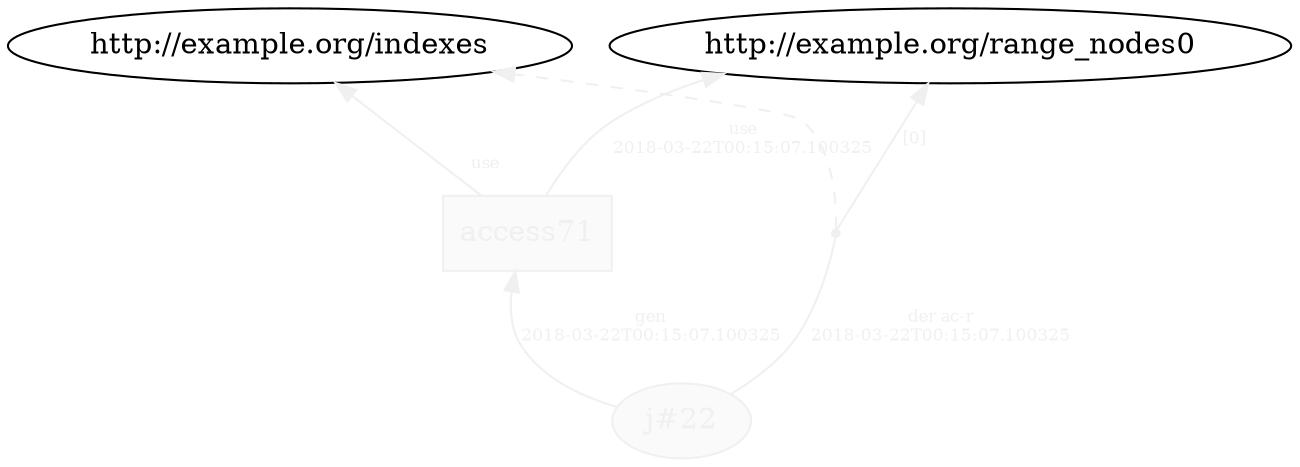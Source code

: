 digraph "PROV" { size="16,12"; rankdir="BT";
"http://example.org/j#22" [fillcolor="#FAFAFA",color="#F0F0F0",style="filled",fontcolor="#F0F0F0",label="j#22",URL="http://example.org/j#22"]
"http://example.org/access71" [fillcolor="#FAFAFA",color="#F0F0F0",shape="polygon",sides="4",style="filled",fontcolor="#F0F0F0",label="access71",URL="http://example.org/access71"]
"bn0" [shape="point",label="",fontcolor="#F0F0F0",color="#F0F0F0"]
"http://example.org/j#22" -> "bn0" [fontsize="8",distance="1.5",angle="60.0",rotation="20",label="der ac-r
2018-03-22T00:15:07.100325",arrowhead="none",fontcolor="#F0F0F0",color="#F0F0F0"]
"bn0" -> "http://example.org/indexes" [style="dashed",fontcolor="#F0F0F0",color="#F0F0F0"]
"bn0" -> "http://example.org/range_nodes0" [fontsize="8",distance="1.5",angle="60.0",rotation="20",label="[0]",fontcolor="#F0F0F0",color="#F0F0F0"]
"http://example.org/access71" -> "http://example.org/indexes" [labelfontsize="8",labeldistance="1.5",labelangle="60.0",rotation="20",taillabel="use",fontcolor="#F0F0F0",color="#F0F0F0"]
"http://example.org/access71" -> "http://example.org/range_nodes0" [fontsize="8",distance="1.5",angle="60.0",rotation="20",label="use
2018-03-22T00:15:07.100325",fontcolor="#F0F0F0",color="#F0F0F0"]
"http://example.org/j#22" -> "http://example.org/access71" [fontsize="8",distance="1.5",angle="60.0",rotation="20",label="gen
2018-03-22T00:15:07.100325",fontcolor="#F0F0F0",color="#F0F0F0"]
}